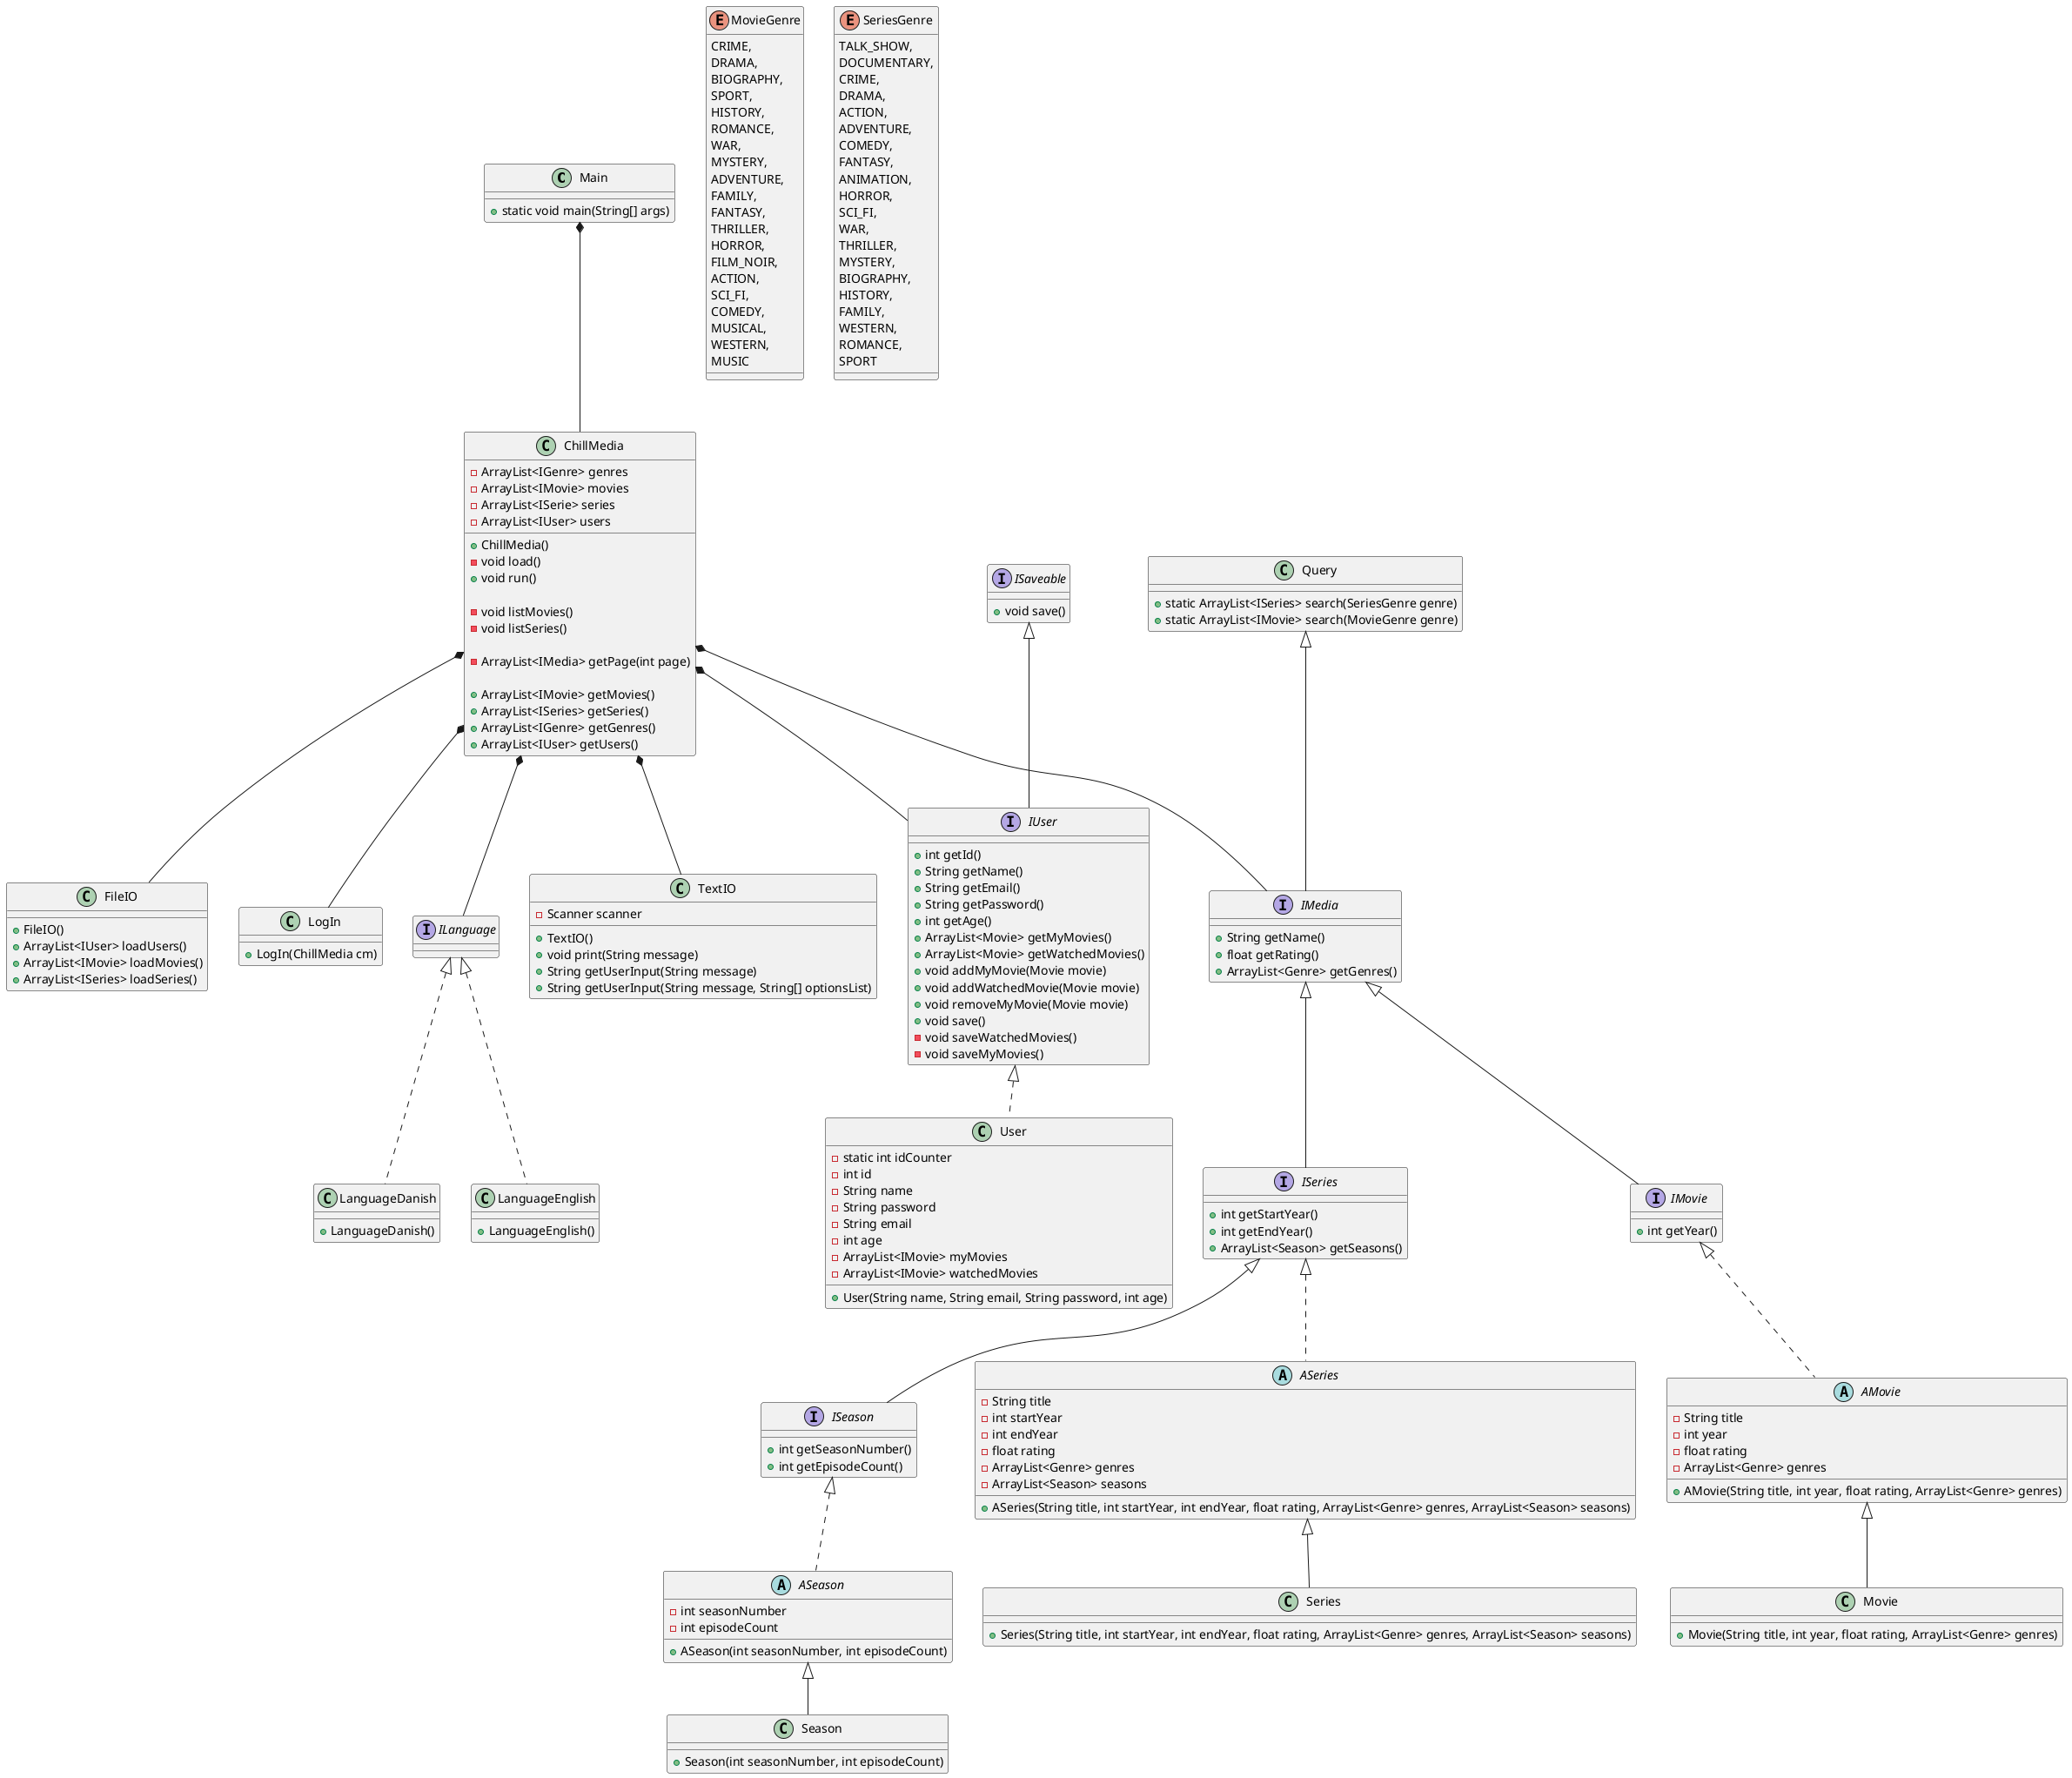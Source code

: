 @startuml

' *****************
' CLASS
' *****************

class Main {
    + static void main(String[] args)
}

' MAIN KLASSEN
class ChillMedia {
    - ArrayList<IGenre> genres
    - ArrayList<IMovie> movies
    - ArrayList<ISerie> series
    - ArrayList<IUser> users

    + ChillMedia()
    - void load()
    + void run()

    - void listMovies()
    - void listSeries()

    - ArrayList<IMedia> getPage(int page)

    + ArrayList<IMovie> getMovies()
    + ArrayList<ISeries> getSeries()
    + ArrayList<IGenre> getGenres()
    + ArrayList<IUser> getUsers()
}

class LogIn {

    + LogIn(ChillMedia cm)
}

class Query {
    ' STATIC CLASS, EVT. KUNNE MAN LAVE EN INSTANS AF DENNE
    ' OG BRUGE DEN I CHILLMEDIA OG DERFRA BRUGE QUERY

    + static ArrayList<ISeries> search(SeriesGenre genre)
    + static ArrayList<IMovie> search(MovieGenre genre)
}

class TextIO {
    - Scanner scanner

    + TextIO()
    + void print(String message)
    + String getUserInput(String message)
    + String getUserInput(String message, String[] optionsList)
}

class FileIO {
    + FileIO()
    + ArrayList<IUser> loadUsers()
    + ArrayList<IMovie> loadMovies()
    + ArrayList<ISeries> loadSeries()
}

class User implements IUser {
    - static int idCounter
    - int id
    - String name
    - String password
    - String email
    - int age
    - ArrayList<IMovie> myMovies
    - ArrayList<IMovie> watchedMovies

    + User(String name, String email, String password, int age)
}

class Movie extends AMovie {

    + Movie(String title, int year, float rating, ArrayList<Genre> genres)
}

class Series extends ASeries {

    + Series(String title, int startYear, int endYear, float rating, ArrayList<Genre> genres, ArrayList<Season> seasons)
}

class Season extends ASeason {

    + Season(int seasonNumber, int episodeCount)
}

class LanguageDanish implements ILanguage {

    + LanguageDanish()
}

class LanguageEnglish implements ILanguage {

    + LanguageEnglish()
}

' *****************
' ABSTRACT CLASS
' *****************

abstract class AMovie implements IMovie {
    - String title
    - int year
    - float rating
    - ArrayList<Genre> genres

    + AMovie(String title, int year, float rating, ArrayList<Genre> genres)
}

abstract class ASeries implements ISeries {
    - String title
    - int startYear
    - int endYear
    - float rating
    - ArrayList<Genre> genres
    - ArrayList<Season> seasons

    + ASeries(String title, int startYear, int endYear, float rating, ArrayList<Genre> genres, ArrayList<Season> seasons)
}

abstract class ASeason implements ISeason {
    - int seasonNumber
    - int episodeCount

    + ASeason(int seasonNumber, int episodeCount)
}

' *****************
' INTERFACES
' *****************

interface IMedia extends Query {
    + String getName()
    + float getRating()
    + ArrayList<Genre> getGenres()
}

interface ISeries implements IMedia {
    + int getStartYear()
    + int getEndYear()
    + ArrayList<Season> getSeasons()
}

interface ISeason implements ISeries {
    + int getSeasonNumber()
    + int getEpisodeCount()
}

interface IMovie implements IMedia {
    + int getYear()
}

interface IUser implements ISaveable {
    + int getId()
    + String getName()
    + String getEmail()
    + String getPassword()
    + int getAge()
    + ArrayList<Movie> getMyMovies()
    + ArrayList<Movie> getWatchedMovies()
    + void addMyMovie(Movie movie)
    + void addWatchedMovie(Movie movie)
    + void removeMyMovie(Movie movie)
    + void save()
    - void saveWatchedMovies()
    - void saveMyMovies()
}

interface ILanguage {
    ' WILL MAKE THIS AT A LATER POINT
}

interface ISaveable {
    + void save()
}

' *****************
' ENUMS
' *****************

enum MovieGenre {
    CRIME,
    DRAMA,
    BIOGRAPHY,
    SPORT,
    HISTORY,
    ROMANCE,
    WAR,
    MYSTERY,
    ADVENTURE,
    FAMILY,
    FANTASY,
    THRILLER,
    HORROR,
    FILM_NOIR,
    ACTION,
    SCI_FI,
    COMEDY,
    MUSICAL,
    WESTERN,
    MUSIC
}

enum SeriesGenre {
    TALK_SHOW,
    DOCUMENTARY,
    CRIME,
    DRAMA,
    ACTION,
    ADVENTURE,
    COMEDY,
    FANTASY,
    ANIMATION,
    HORROR,
    SCI_FI,
    WAR,
    THRILLER,
    MYSTERY,
    BIOGRAPHY,
    HISTORY,
    FAMILY,
    WESTERN,
    ROMANCE,
    SPORT
}

' *****************
' RELATIONS
' *****************

Main *-- ChillMedia

ChillMedia *-- IMedia
ChillMedia *-- TextIO
ChillMedia *-- FileIO
ChillMedia *-- ILanguage
ChillMedia *-- IUser
ChillMedia *-- LogIn

@enduml